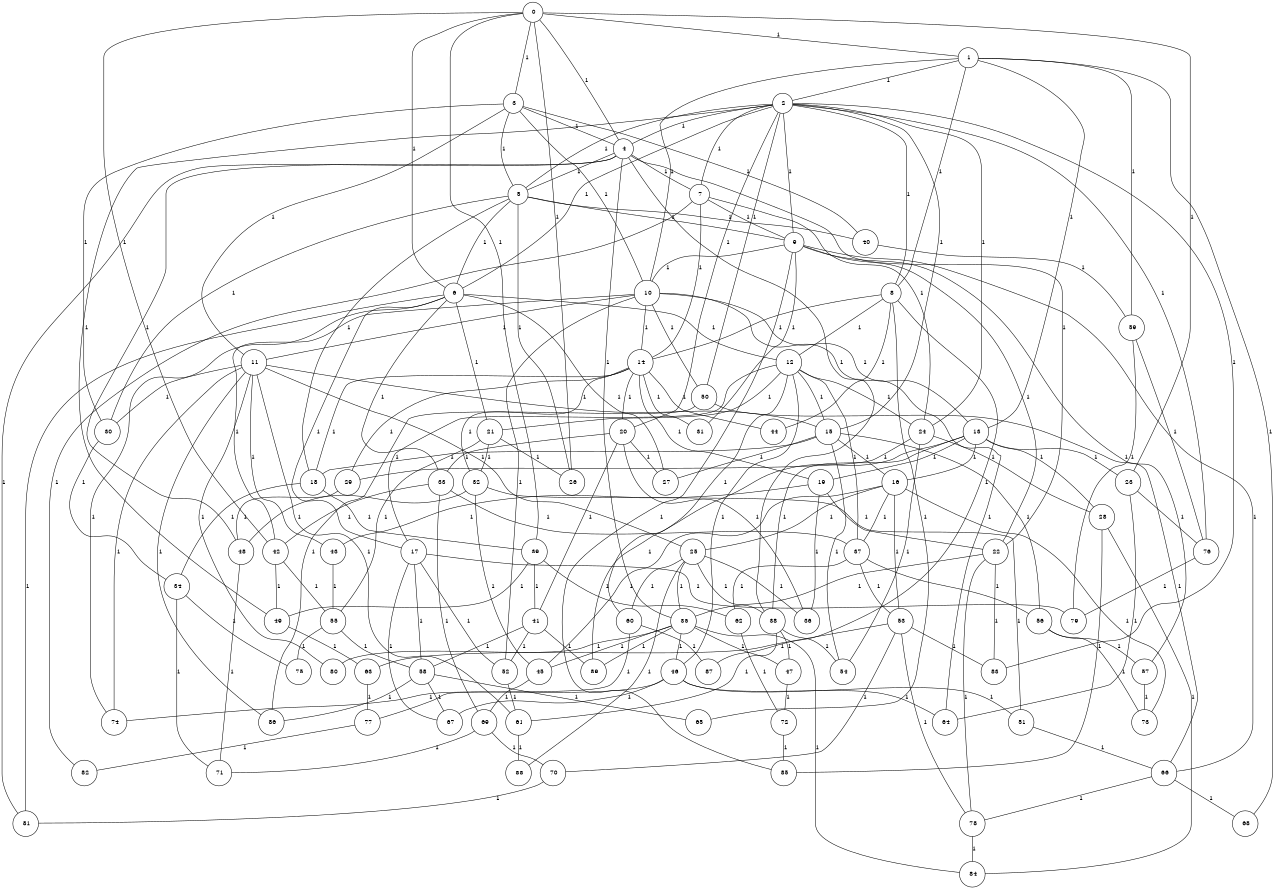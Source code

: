 graph G {
size="8.5,11;"
ratio = "expand;"
fixedsize="true;"
overlap="scale;"
node[shape=circle,width=.12,hight=.12,fontsize=12]
edge[fontsize=12]

0[label=" 0" color=black, pos="2.67788,2.0952568!"];
1[label=" 1" color=black, pos="2.1646583,0.68587944!"];
2[label=" 2" color=black, pos="2.9293598,1.9279639!"];
3[label=" 3" color=black, pos="1.6149528,1.7620389!"];
4[label=" 4" color=black, pos="1.6560083,2.7271141!"];
5[label=" 5" color=black, pos="2.8275973,0.91480526!"];
6[label=" 6" color=black, pos="1.3418485,1.7846087!"];
7[label=" 7" color=black, pos="1.4635987,0.62396989!"];
8[label=" 8" color=black, pos="1.0276103,0.86853992!"];
9[label=" 9" color=black, pos="0.25901392,2.6538076!"];
10[label=" 10" color=black, pos="2.5981192,0.24454562!"];
11[label=" 11" color=black, pos="2.7002748,0.49232057!"];
12[label=" 12" color=black, pos="1.287314,2.725381!"];
13[label=" 13" color=black, pos="2.2513191,1.9262648!"];
14[label=" 14" color=black, pos="0.72552589,1.6325363!"];
15[label=" 15" color=black, pos="1.7586577,1.3306033!"];
16[label=" 16" color=black, pos="2.9757328,2.9785367!"];
17[label=" 17" color=black, pos="0.75356263,0.42312044!"];
18[label=" 18" color=black, pos="1.2141158,0.56475378!"];
19[label=" 19" color=black, pos="2.6742506,0.2706737!"];
20[label=" 20" color=black, pos="2.276509,2.0764758!"];
21[label=" 21" color=black, pos="0.63624093,0.12099566!"];
22[label=" 22" color=black, pos="0.71361409,0.55089141!"];
23[label=" 23" color=black, pos="0.010038044,1.2585398!"];
24[label=" 24" color=black, pos="2.080638,2.2205176!"];
25[label=" 25" color=black, pos="2.8694208,1.1858824!"];
26[label=" 26" color=black, pos="0.31130406,1.9979272!"];
27[label=" 27" color=black, pos="1.8077105,2.9471192!"];
28[label=" 28" color=black, pos="0.26465561,0.61204756!"];
29[label=" 29" color=black, pos="2.0263356,1.2626633!"];
30[label=" 30" color=black, pos="0.48657512,2.2122215!"];
31[label=" 31" color=black, pos="2.6950495,1.482384!"];
32[label=" 32" color=black, pos="0.70783785,1.6098881!"];
33[label=" 33" color=black, pos="2.3465396,2.6607952!"];
34[label=" 34" color=black, pos="2.5464067,1.6433982!"];
35[label=" 35" color=black, pos="2.9273234,0.4383368!"];
36[label=" 36" color=black, pos="2.6141124,0.092875518!"];
37[label=" 37" color=black, pos="0.78342756,2.3803977!"];
38[label=" 38" color=black, pos="1.1690936,2.7666158!"];
39[label=" 39" color=black, pos="1.0633806,2.6398306!"];
40[label=" 40" color=black, pos="0.95190141,2.3484771!"];
41[label=" 41" color=black, pos="2.0454893,1.9562846!"];
42[label=" 42" color=black, pos="1.6679948,0.94601335!"];
43[label=" 43" color=black, pos="1.1902002,0.78729712!"];
44[label=" 44" color=black, pos="1.4347345,0.44476066!"];
45[label=" 45" color=black, pos="0.2357115,0.48816474!"];
46[label=" 46" color=black, pos="2.4177776,1.2689482!"];
47[label=" 47" color=black, pos="1.5037804,2.2523766!"];
48[label=" 48" color=black, pos="1.1584976,0.7541228!"];
49[label=" 49" color=black, pos="1.610126,0.79588297!"];
50[label=" 50" color=black, pos="2.3100902,1.8734389!"];
51[label=" 51" color=black, pos="1.1262465,1.304603!"];
52[label=" 52" color=black, pos="1.5409086,0.77914301!"];
53[label=" 53" color=black, pos="2.5745221,2.1814252!"];
54[label=" 54" color=black, pos="2.5220883,2.4734579!"];
55[label=" 55" color=black, pos="1.3591523,1.4815506!"];
56[label=" 56" color=black, pos="0.32668823,0.72163682!"];
57[label=" 57" color=black, pos="1.9460808,2.2149349!"];
58[label=" 58" color=black, pos="2.2594161,2.7564614!"];
59[label=" 59" color=black, pos="1.7491098,2.9466435!"];
60[label=" 60" color=black, pos="0.81042816,2.0666385!"];
61[label=" 61" color=black, pos="1.9930943,1.37725!"];
62[label=" 62" color=black, pos="2.6984372,0.54105138!"];
63[label=" 63" color=black, pos="2.5765425,1.5752395!"];
64[label=" 64" color=black, pos="1.2582754,2.840045!"];
65[label=" 65" color=black, pos="2.8143961,2.4605271!"];
66[label=" 66" color=black, pos="0.14335367,2.4594747!"];
67[label=" 67" color=black, pos="1.278053,1.1824819!"];
68[label=" 68" color=black, pos="2.1319048,0.47343143!"];
69[label=" 69" color=black, pos="1.4971842,2.6401817!"];
70[label=" 70" color=black, pos="0.70138941,0.25321096!"];
71[label=" 71" color=black, pos="0.20383505,2.1811627!"];
72[label=" 72" color=black, pos="2.1253267,0.66646656!"];
73[label=" 73" color=black, pos="2.0761875,0.013535002!"];
74[label=" 74" color=black, pos="2.3439822,1.1120046!"];
75[label=" 75" color=black, pos="2.879128,1.7105164!"];
76[label=" 76" color=black, pos="1.5436069,2.1360319!"];
77[label=" 77" color=black, pos="2.0346293,1.2364124!"];
78[label=" 78" color=black, pos="0.95744664,0.013950625!"];
79[label=" 79" color=black, pos="1.3180738,2.6233921!"];
80[label=" 80" color=black, pos="2.2163209,2.3831234!"];
81[label=" 81" color=black, pos="0.41685236,1.5120496!"];
82[label=" 82" color=black, pos="2.8696681,1.3828699!"];
83[label=" 83" color=black, pos="0.91854075,0.75982893!"];
84[label=" 84" color=black, pos="0.27733411,2.5029386!"];
85[label=" 85" color=black, pos="1.6720744,1.0479821!"];
86[label=" 86" color=black, pos="1.2289744,2.7908027!"];
87[label=" 87" color=black, pos="2.257046,1.9904488!"];
88[label=" 88" color=black, pos="2.7040535,1.7658754!"];
89[label=" 89" color=black, pos="1.7702306,0.88174042!"];
0--1[label="1"]
0--3[label="1"]
0--4[label="1"]
0--6[label="1"]
0--23[label="1"]
0--26[label="1"]
0--39[label="1"]
0--42[label="1"]
1--2[label="1"]
1--8[label="1"]
1--10[label="1"]
1--13[label="1"]
1--59[label="1"]
1--68[label="1"]
2--4[label="1"]
2--5[label="1"]
2--6[label="1"]
2--7[label="1"]
2--8[label="1"]
2--9[label="1"]
2--15[label="1"]
2--20[label="1"]
2--24[label="1"]
2--49[label="1"]
2--50[label="1"]
2--76[label="1"]
2--83[label="1"]
3--4[label="1"]
3--5[label="1"]
3--10[label="1"]
3--11[label="1"]
3--30[label="1"]
3--40[label="1"]
4--5[label="1"]
4--7[label="1"]
4--22[label="1"]
4--35[label="1"]
4--38[label="1"]
4--48[label="1"]
4--81[label="1"]
5--6[label="1"]
5--9[label="1"]
5--18[label="1"]
5--26[label="1"]
5--30[label="1"]
5--40[label="1"]
6--12[label="1"]
6--17[label="1"]
6--21[label="1"]
6--27[label="1"]
6--33[label="1"]
6--74[label="1"]
6--81[label="1"]
7--9[label="1"]
7--14[label="1"]
7--24[label="1"]
7--82[label="1"]
8--12[label="1"]
8--14[label="1"]
8--44[label="1"]
8--65[label="1"]
8--87[label="1"]
9--10[label="1"]
9--22[label="1"]
9--31[label="1"]
9--57[label="1"]
9--66[label="1"]
9--85[label="1"]
10--11[label="1"]
10--13[label="1"]
10--14[label="1"]
10--42[label="1"]
10--50[label="1"]
10--52[label="1"]
10--64[label="1"]
11--15[label="1"]
11--25[label="1"]
11--30[label="1"]
11--43[label="1"]
11--61[label="1"]
11--74[label="1"]
11--80[label="1"]
11--86[label="1"]
12--15[label="1"]
12--17[label="1"]
12--21[label="1"]
12--24[label="1"]
12--37[label="1"]
12--46[label="1"]
12--60[label="1"]
13--16[label="1"]
13--19[label="1"]
13--23[label="1"]
13--28[label="1"]
13--38[label="1"]
13--89[label="1"]
14--18[label="1"]
14--19[label="1"]
14--20[label="1"]
14--29[label="1"]
14--31[label="1"]
14--32[label="1"]
14--44[label="1"]
15--16[label="1"]
15--18[label="1"]
15--27[label="1"]
15--54[label="1"]
15--56[label="1"]
16--25[label="1"]
16--37[label="1"]
16--45[label="1"]
16--53[label="1"]
16--73[label="1"]
17--52[label="1"]
17--58[label="1"]
17--67[label="1"]
17--79[label="1"]
18--34[label="1"]
18--39[label="1"]
19--22[label="1"]
19--36[label="1"]
19--43[label="1"]
20--27[label="1"]
20--33[label="1"]
20--36[label="1"]
20--41[label="1"]
21--26[label="1"]
21--32[label="1"]
21--55[label="1"]
22--35[label="1"]
22--78[label="1"]
22--83[label="1"]
23--64[label="1"]
23--76[label="1"]
24--28[label="1"]
24--29[label="1"]
24--54[label="1"]
25--35[label="1"]
25--36[label="1"]
25--38[label="1"]
25--60[label="1"]
25--88[label="1"]
28--84[label="1"]
28--85[label="1"]
29--48[label="1"]
30--34[label="1"]
32--45[label="1"]
32--48[label="1"]
32--51[label="1"]
33--37[label="1"]
33--42[label="1"]
33--69[label="1"]
34--71[label="1"]
34--75[label="1"]
35--45[label="1"]
35--46[label="1"]
35--47[label="1"]
35--80[label="1"]
35--84[label="1"]
35--89[label="1"]
37--53[label="1"]
37--56[label="1"]
37--62[label="1"]
38--47[label="1"]
38--54[label="1"]
38--61[label="1"]
39--41[label="1"]
39--49[label="1"]
39--62[label="1"]
40--59[label="1"]
41--52[label="1"]
41--58[label="1"]
41--89[label="1"]
42--49[label="1"]
42--55[label="1"]
43--55[label="1"]
45--69[label="1"]
46--51[label="1"]
46--64[label="1"]
46--67[label="1"]
46--74[label="1"]
47--72[label="1"]
48--71[label="1"]
49--63[label="1"]
50--66[label="1"]
50--86[label="1"]
51--66[label="1"]
52--61[label="1"]
53--63[label="1"]
53--70[label="1"]
53--78[label="1"]
53--83[label="1"]
55--58[label="1"]
55--75[label="1"]
56--57[label="1"]
56--73[label="1"]
57--73[label="1"]
58--65[label="1"]
58--67[label="1"]
58--86[label="1"]
59--76[label="1"]
59--79[label="1"]
60--77[label="1"]
60--87[label="1"]
61--88[label="1"]
62--72[label="1"]
63--77[label="1"]
66--68[label="1"]
66--78[label="1"]
69--70[label="1"]
69--71[label="1"]
70--81[label="1"]
72--85[label="1"]
76--79[label="1"]
77--82[label="1"]
78--84[label="1"]

}
